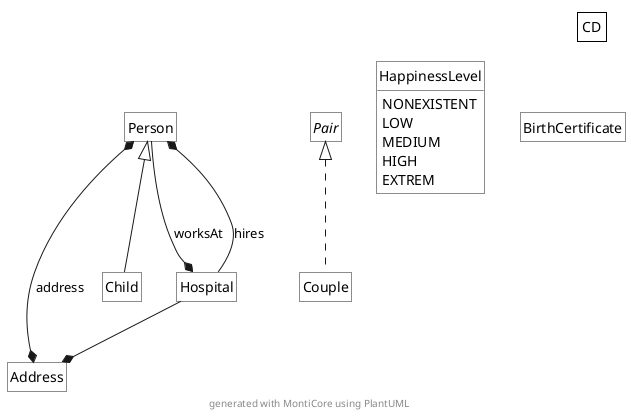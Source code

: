 @startuml
<style>
	classDiagram {
		class {
			BackgroundColor White
			RoundCorner 0
	  }
	  legend {
      BackgroundColor White
      RoundCorner 0
    }
</style>
hide circle
hide empty members
  skinparam classAttributeIconSize 0
legend top right
  CD
end legend
class Person
class Address
interface Pair
class Couple implements Pair
class Child extends Person
enum HappinessLevel {
  NONEXISTENT
  LOW
  MEDIUM
  HIGH
  EXTREM
}
class BirthCertificate
class Hospital
Person *--* Address : address
Hospital --* Person : hires
Person --* Hospital : worksAt
Hospital --* Address
center footer generated with MontiCore using PlantUML
@enduml
